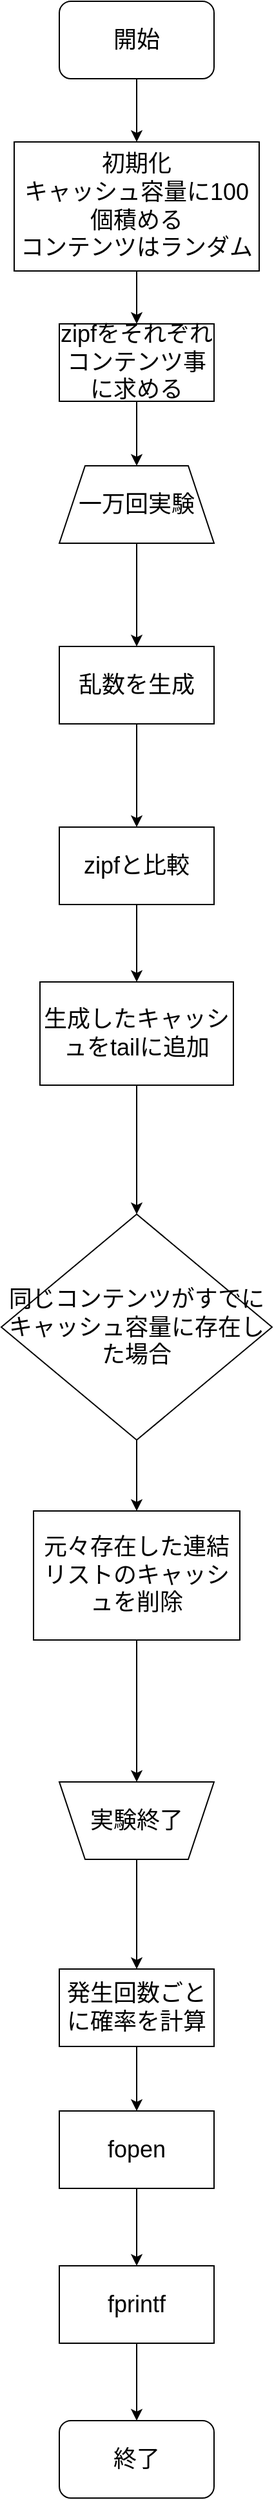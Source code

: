 <mxfile>
    <diagram id="OOjRIk-tJpbBCQ3SPSWM" name="ページ1">
        <mxGraphModel dx="816" dy="1012" grid="1" gridSize="10" guides="1" tooltips="1" connect="1" arrows="1" fold="1" page="1" pageScale="1" pageWidth="827" pageHeight="1169" math="0" shadow="0">
            <root>
                <mxCell id="0"/>
                <mxCell id="1" parent="0"/>
                <mxCell id="2" style="edgeStyle=none;html=1;exitX=0.5;exitY=1;exitDx=0;exitDy=0;entryX=0.5;entryY=0;entryDx=0;entryDy=0;fontSize=14;" parent="1" source="3" target="5" edge="1">
                    <mxGeometry relative="1" as="geometry"/>
                </mxCell>
                <mxCell id="3" value="&lt;font style=&quot;font-size: 18px;&quot;&gt;開始&lt;/font&gt;" style="rounded=1;whiteSpace=wrap;html=1;" parent="1" vertex="1">
                    <mxGeometry x="120" y="40" width="120" height="60" as="geometry"/>
                </mxCell>
                <mxCell id="4" style="edgeStyle=none;html=1;exitX=0.5;exitY=1;exitDx=0;exitDy=0;entryX=0.5;entryY=0;entryDx=0;entryDy=0;fontSize=14;" parent="1" source="5" target="7" edge="1">
                    <mxGeometry relative="1" as="geometry">
                        <mxPoint x="180" y="260" as="targetPoint"/>
                    </mxGeometry>
                </mxCell>
                <mxCell id="5" value="初期化&lt;br&gt;キャッシュ容量に100個積める&lt;br&gt;コンテンツはランダム" style="rounded=0;whiteSpace=wrap;html=1;fontSize=18;" parent="1" vertex="1">
                    <mxGeometry x="85" y="149" width="190" height="100" as="geometry"/>
                </mxCell>
                <mxCell id="29" value="" style="edgeStyle=none;html=1;" parent="1" source="7" target="28" edge="1">
                    <mxGeometry relative="1" as="geometry"/>
                </mxCell>
                <mxCell id="7" value="zipfをそれぞれコンテンツ事に求める" style="rounded=0;whiteSpace=wrap;html=1;fontSize=18;" parent="1" vertex="1">
                    <mxGeometry x="120" y="290" width="120" height="60" as="geometry"/>
                </mxCell>
                <mxCell id="54" value="" style="edgeStyle=none;html=1;" parent="1" source="12" target="47" edge="1">
                    <mxGeometry relative="1" as="geometry"/>
                </mxCell>
                <mxCell id="12" value="生成したキャッシュをtailに追加" style="whiteSpace=wrap;html=1;fontSize=18;rounded=0;" parent="1" vertex="1">
                    <mxGeometry x="105" y="800" width="150" height="80" as="geometry"/>
                </mxCell>
                <mxCell id="16" style="edgeStyle=none;html=1;exitX=0.5;exitY=1;exitDx=0;exitDy=0;entryX=0.5;entryY=0;entryDx=0;entryDy=0;fontSize=14;" parent="1" source="17" edge="1">
                    <mxGeometry relative="1" as="geometry">
                        <mxPoint x="180" y="1675" as="targetPoint"/>
                    </mxGeometry>
                </mxCell>
                <mxCell id="17" value="発生回数ごとに確率を計算" style="rounded=0;whiteSpace=wrap;html=1;fontSize=18;" parent="1" vertex="1">
                    <mxGeometry x="120" y="1565" width="120" height="60" as="geometry"/>
                </mxCell>
                <mxCell id="18" style="edgeStyle=none;html=1;exitX=0.5;exitY=1;exitDx=0;exitDy=0;entryX=0.5;entryY=0;entryDx=0;entryDy=0;fontSize=14;" parent="1" source="19" edge="1">
                    <mxGeometry relative="1" as="geometry">
                        <mxPoint x="180" y="1795" as="targetPoint"/>
                    </mxGeometry>
                </mxCell>
                <mxCell id="19" value="fopen" style="rounded=0;whiteSpace=wrap;html=1;fontSize=18;" parent="1" vertex="1">
                    <mxGeometry x="120" y="1675" width="120" height="60" as="geometry"/>
                </mxCell>
                <mxCell id="20" style="edgeStyle=none;html=1;exitX=0.5;exitY=1;exitDx=0;exitDy=0;entryX=0.5;entryY=0;entryDx=0;entryDy=0;fontSize=14;" parent="1" source="21" edge="1">
                    <mxGeometry relative="1" as="geometry">
                        <mxPoint x="180" y="1915" as="targetPoint"/>
                    </mxGeometry>
                </mxCell>
                <mxCell id="21" value="fprintf" style="rounded=0;whiteSpace=wrap;html=1;fontSize=18;" parent="1" vertex="1">
                    <mxGeometry x="120" y="1795" width="120" height="60" as="geometry"/>
                </mxCell>
                <mxCell id="22" value="&lt;span style=&quot;font-size: 18px;&quot;&gt;終了&lt;/span&gt;" style="rounded=1;whiteSpace=wrap;html=1;" parent="1" vertex="1">
                    <mxGeometry x="120" y="1915" width="120" height="60" as="geometry"/>
                </mxCell>
                <mxCell id="35" value="" style="edgeStyle=none;html=1;" parent="1" source="28" target="34" edge="1">
                    <mxGeometry relative="1" as="geometry"/>
                </mxCell>
                <mxCell id="28" value="一万回実験" style="shape=trapezoid;perimeter=trapezoidPerimeter;whiteSpace=wrap;html=1;fixedSize=1;fontSize=18;rounded=0;" parent="1" vertex="1">
                    <mxGeometry x="120" y="400" width="120" height="60" as="geometry"/>
                </mxCell>
                <mxCell id="33" value="" style="edgeStyle=none;html=1;" parent="1" source="31" target="17" edge="1">
                    <mxGeometry relative="1" as="geometry"/>
                </mxCell>
                <mxCell id="31" value="実験終了" style="shape=trapezoid;perimeter=trapezoidPerimeter;whiteSpace=wrap;html=1;fixedSize=1;fontSize=18;rounded=0;direction=west;" parent="1" vertex="1">
                    <mxGeometry x="120" y="1420" width="120" height="60" as="geometry"/>
                </mxCell>
                <mxCell id="37" value="" style="edgeStyle=none;html=1;" parent="1" source="34" target="36" edge="1">
                    <mxGeometry relative="1" as="geometry"/>
                </mxCell>
                <mxCell id="34" value="乱数を生成" style="whiteSpace=wrap;html=1;fontSize=18;rounded=0;" parent="1" vertex="1">
                    <mxGeometry x="120" y="540" width="120" height="60" as="geometry"/>
                </mxCell>
                <mxCell id="41" value="" style="edgeStyle=none;html=1;" parent="1" source="36" edge="1">
                    <mxGeometry relative="1" as="geometry">
                        <mxPoint x="180" y="800" as="targetPoint"/>
                    </mxGeometry>
                </mxCell>
                <mxCell id="36" value="zipfと比較" style="whiteSpace=wrap;html=1;fontSize=18;rounded=0;" parent="1" vertex="1">
                    <mxGeometry x="120" y="680" width="120" height="60" as="geometry"/>
                </mxCell>
                <mxCell id="53" value="" style="edgeStyle=none;html=1;" parent="1" source="47" target="52" edge="1">
                    <mxGeometry relative="1" as="geometry"/>
                </mxCell>
                <mxCell id="47" value="同じコンテンツがすでにキャッシュ容量に存在した場合" style="rhombus;whiteSpace=wrap;html=1;fontSize=18;rounded=0;" parent="1" vertex="1">
                    <mxGeometry x="75" y="980" width="210" height="175" as="geometry"/>
                </mxCell>
                <mxCell id="55" value="" style="edgeStyle=none;html=1;" parent="1" source="52" target="31" edge="1">
                    <mxGeometry relative="1" as="geometry"/>
                </mxCell>
                <mxCell id="52" value="元々存在した連結リストのキャッシュを削除" style="whiteSpace=wrap;html=1;fontSize=18;rounded=0;" parent="1" vertex="1">
                    <mxGeometry x="100" y="1210" width="160" height="100" as="geometry"/>
                </mxCell>
            </root>
        </mxGraphModel>
    </diagram>
</mxfile>